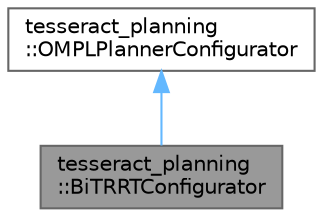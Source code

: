 digraph "tesseract_planning::BiTRRTConfigurator"
{
 // LATEX_PDF_SIZE
  bgcolor="transparent";
  edge [fontname=Helvetica,fontsize=10,labelfontname=Helvetica,labelfontsize=10];
  node [fontname=Helvetica,fontsize=10,shape=box,height=0.2,width=0.4];
  Node1 [label="tesseract_planning\l::BiTRRTConfigurator",height=0.2,width=0.4,color="gray40", fillcolor="grey60", style="filled", fontcolor="black",tooltip=" "];
  Node2 -> Node1 [dir="back",color="steelblue1",style="solid"];
  Node2 [label="tesseract_planning\l::OMPLPlannerConfigurator",height=0.2,width=0.4,color="gray40", fillcolor="white", style="filled",URL="$dd/ddf/structtesseract__planning_1_1OMPLPlannerConfigurator.html",tooltip=" "];
}
